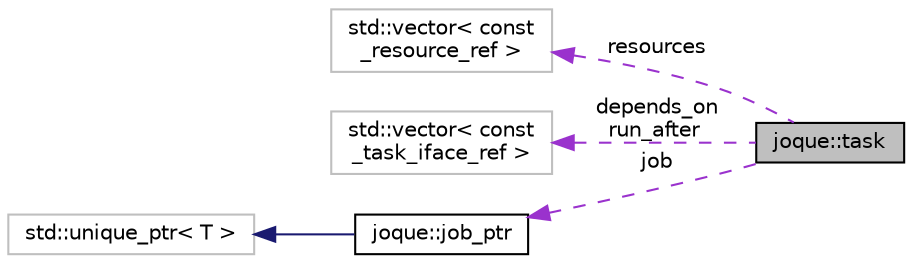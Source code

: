 digraph "joque::task"
{
 // LATEX_PDF_SIZE
  edge [fontname="Helvetica",fontsize="10",labelfontname="Helvetica",labelfontsize="10"];
  node [fontname="Helvetica",fontsize="10",shape=record];
  rankdir="LR";
  Node1 [label="joque::task",height=0.2,width=0.4,color="black", fillcolor="grey75", style="filled", fontcolor="black",tooltip="Single task that should be executed by the system."];
  Node2 -> Node1 [dir="back",color="darkorchid3",fontsize="10",style="dashed",label=" resources" ,fontname="Helvetica"];
  Node2 [label="std::vector\< const\l_resource_ref \>",height=0.2,width=0.4,color="grey75", fillcolor="white", style="filled",tooltip=" "];
  Node3 -> Node1 [dir="back",color="darkorchid3",fontsize="10",style="dashed",label=" depends_on\nrun_after" ,fontname="Helvetica"];
  Node3 [label="std::vector\< const\l_task_iface_ref \>",height=0.2,width=0.4,color="grey75", fillcolor="white", style="filled",tooltip=" "];
  Node4 -> Node1 [dir="back",color="darkorchid3",fontsize="10",style="dashed",label=" job" ,fontname="Helvetica"];
  Node4 [label="joque::job_ptr",height=0.2,width=0.4,color="black", fillcolor="white", style="filled",URL="$structjoque_1_1job__ptr.html",tooltip="Custom unique_ptr wrapper that simplifies syntax of tasks."];
  Node5 -> Node4 [dir="back",color="midnightblue",fontsize="10",style="solid",fontname="Helvetica"];
  Node5 [label="std::unique_ptr\< T \>",height=0.2,width=0.4,color="grey75", fillcolor="white", style="filled",tooltip=" "];
}
